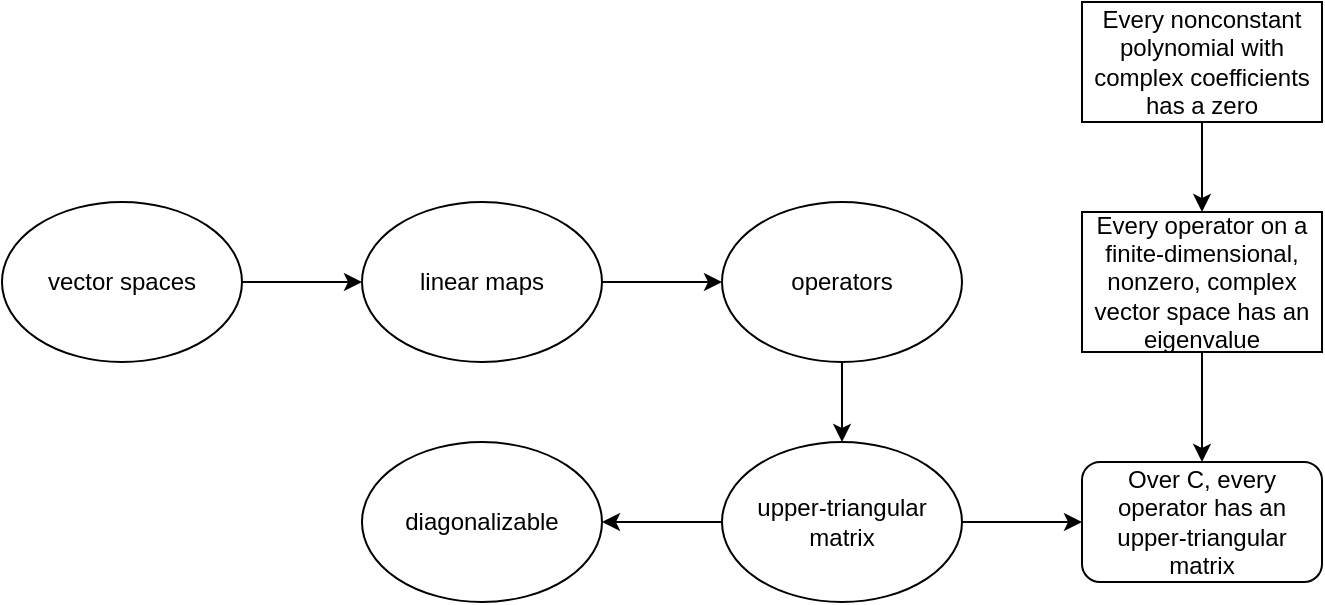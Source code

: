 <mxfile version="16.6.3" type="github">
  <diagram id="R2lEEEUBdFMjLlhIrx00" name="Page-1">
    <mxGraphModel dx="1038" dy="571" grid="1" gridSize="10" guides="1" tooltips="1" connect="1" arrows="1" fold="1" page="1" pageScale="1" pageWidth="850" pageHeight="1100" math="0" shadow="0" extFonts="Permanent Marker^https://fonts.googleapis.com/css?family=Permanent+Marker">
      <root>
        <mxCell id="0" />
        <mxCell id="1" parent="0" />
        <mxCell id="TR_t00KWOiKgYVMql85I-5" style="edgeStyle=orthogonalEdgeStyle;rounded=0;orthogonalLoop=1;jettySize=auto;html=1;exitX=1;exitY=0.5;exitDx=0;exitDy=0;entryX=0;entryY=0.5;entryDx=0;entryDy=0;" edge="1" parent="1" source="TR_t00KWOiKgYVMql85I-1" target="TR_t00KWOiKgYVMql85I-4">
          <mxGeometry relative="1" as="geometry" />
        </mxCell>
        <mxCell id="TR_t00KWOiKgYVMql85I-1" value="linear maps" style="ellipse;whiteSpace=wrap;html=1;" vertex="1" parent="1">
          <mxGeometry x="220" y="250" width="120" height="80" as="geometry" />
        </mxCell>
        <mxCell id="TR_t00KWOiKgYVMql85I-3" style="edgeStyle=orthogonalEdgeStyle;rounded=0;orthogonalLoop=1;jettySize=auto;html=1;exitX=1;exitY=0.5;exitDx=0;exitDy=0;entryX=0;entryY=0.5;entryDx=0;entryDy=0;" edge="1" parent="1" source="TR_t00KWOiKgYVMql85I-2" target="TR_t00KWOiKgYVMql85I-1">
          <mxGeometry relative="1" as="geometry" />
        </mxCell>
        <mxCell id="TR_t00KWOiKgYVMql85I-2" value="vector spaces" style="ellipse;whiteSpace=wrap;html=1;" vertex="1" parent="1">
          <mxGeometry x="40" y="250" width="120" height="80" as="geometry" />
        </mxCell>
        <mxCell id="TR_t00KWOiKgYVMql85I-17" style="edgeStyle=orthogonalEdgeStyle;rounded=0;orthogonalLoop=1;jettySize=auto;html=1;exitX=0.5;exitY=1;exitDx=0;exitDy=0;" edge="1" parent="1" source="TR_t00KWOiKgYVMql85I-4" target="TR_t00KWOiKgYVMql85I-6">
          <mxGeometry relative="1" as="geometry" />
        </mxCell>
        <mxCell id="TR_t00KWOiKgYVMql85I-4" value="operators" style="ellipse;whiteSpace=wrap;html=1;" vertex="1" parent="1">
          <mxGeometry x="400" y="250" width="120" height="80" as="geometry" />
        </mxCell>
        <mxCell id="TR_t00KWOiKgYVMql85I-16" style="edgeStyle=orthogonalEdgeStyle;rounded=0;orthogonalLoop=1;jettySize=auto;html=1;exitX=1;exitY=0.5;exitDx=0;exitDy=0;" edge="1" parent="1" source="TR_t00KWOiKgYVMql85I-6" target="TR_t00KWOiKgYVMql85I-13">
          <mxGeometry relative="1" as="geometry" />
        </mxCell>
        <mxCell id="TR_t00KWOiKgYVMql85I-19" style="edgeStyle=orthogonalEdgeStyle;rounded=0;orthogonalLoop=1;jettySize=auto;html=1;exitX=0;exitY=0.5;exitDx=0;exitDy=0;entryX=1;entryY=0.5;entryDx=0;entryDy=0;" edge="1" parent="1" source="TR_t00KWOiKgYVMql85I-6" target="TR_t00KWOiKgYVMql85I-18">
          <mxGeometry relative="1" as="geometry" />
        </mxCell>
        <mxCell id="TR_t00KWOiKgYVMql85I-6" value="upper-triangular matrix" style="ellipse;whiteSpace=wrap;html=1;" vertex="1" parent="1">
          <mxGeometry x="400" y="370" width="120" height="80" as="geometry" />
        </mxCell>
        <mxCell id="TR_t00KWOiKgYVMql85I-15" style="edgeStyle=orthogonalEdgeStyle;rounded=0;orthogonalLoop=1;jettySize=auto;html=1;exitX=0.5;exitY=1;exitDx=0;exitDy=0;entryX=0.5;entryY=0;entryDx=0;entryDy=0;" edge="1" parent="1" source="TR_t00KWOiKgYVMql85I-9" target="TR_t00KWOiKgYVMql85I-10">
          <mxGeometry relative="1" as="geometry" />
        </mxCell>
        <mxCell id="TR_t00KWOiKgYVMql85I-9" value="&lt;span&gt;Every nonconstant polynomial with complex coefficients has a zero&lt;/span&gt;" style="rounded=0;whiteSpace=wrap;html=1;" vertex="1" parent="1">
          <mxGeometry x="580" y="150" width="120" height="60" as="geometry" />
        </mxCell>
        <mxCell id="TR_t00KWOiKgYVMql85I-12" style="edgeStyle=orthogonalEdgeStyle;rounded=0;orthogonalLoop=1;jettySize=auto;html=1;exitX=0.5;exitY=1;exitDx=0;exitDy=0;entryX=0.5;entryY=0;entryDx=0;entryDy=0;" edge="1" parent="1" source="TR_t00KWOiKgYVMql85I-10" target="TR_t00KWOiKgYVMql85I-13">
          <mxGeometry relative="1" as="geometry" />
        </mxCell>
        <mxCell id="TR_t00KWOiKgYVMql85I-10" value="&lt;span&gt;Every operator on a finite-dimensional, nonzero, complex vector space has an eigenvalue&lt;/span&gt;" style="rounded=0;whiteSpace=wrap;html=1;" vertex="1" parent="1">
          <mxGeometry x="580" y="255" width="120" height="70" as="geometry" />
        </mxCell>
        <mxCell id="TR_t00KWOiKgYVMql85I-13" value="Over C, every operator has an upper-triangular matrix" style="rounded=1;whiteSpace=wrap;html=1;" vertex="1" parent="1">
          <mxGeometry x="580" y="380" width="120" height="60" as="geometry" />
        </mxCell>
        <mxCell id="TR_t00KWOiKgYVMql85I-18" value="diagonalizable" style="ellipse;whiteSpace=wrap;html=1;" vertex="1" parent="1">
          <mxGeometry x="220" y="370" width="120" height="80" as="geometry" />
        </mxCell>
      </root>
    </mxGraphModel>
  </diagram>
</mxfile>
